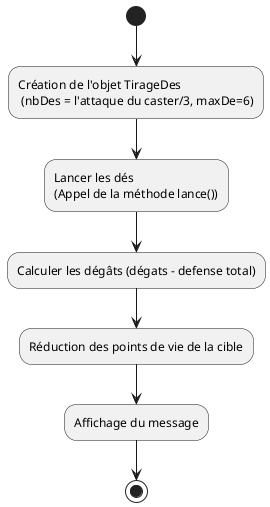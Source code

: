 @startuml

(*) --> "Création de l'objet TirageDes\n (nbDes = l'attaque du caster/3, maxDe=6)"
"Création de l'objet TirageDes\n (nbDes = l'attaque du caster/3, maxDe=6)" --> "Lancer les dés\n(Appel de la méthode lance())"
"Lancer les dés\n(Appel de la méthode lance())" --> "Calculer les dégâts (dégats - defense total)"
"Calculer les dégâts (dégats - defense total)" --> "Réduction des points de vie de la cible"
"Réduction des points de vie de la cible" --> "Affichage du message"
"Affichage du message" --> (*)

@enduml